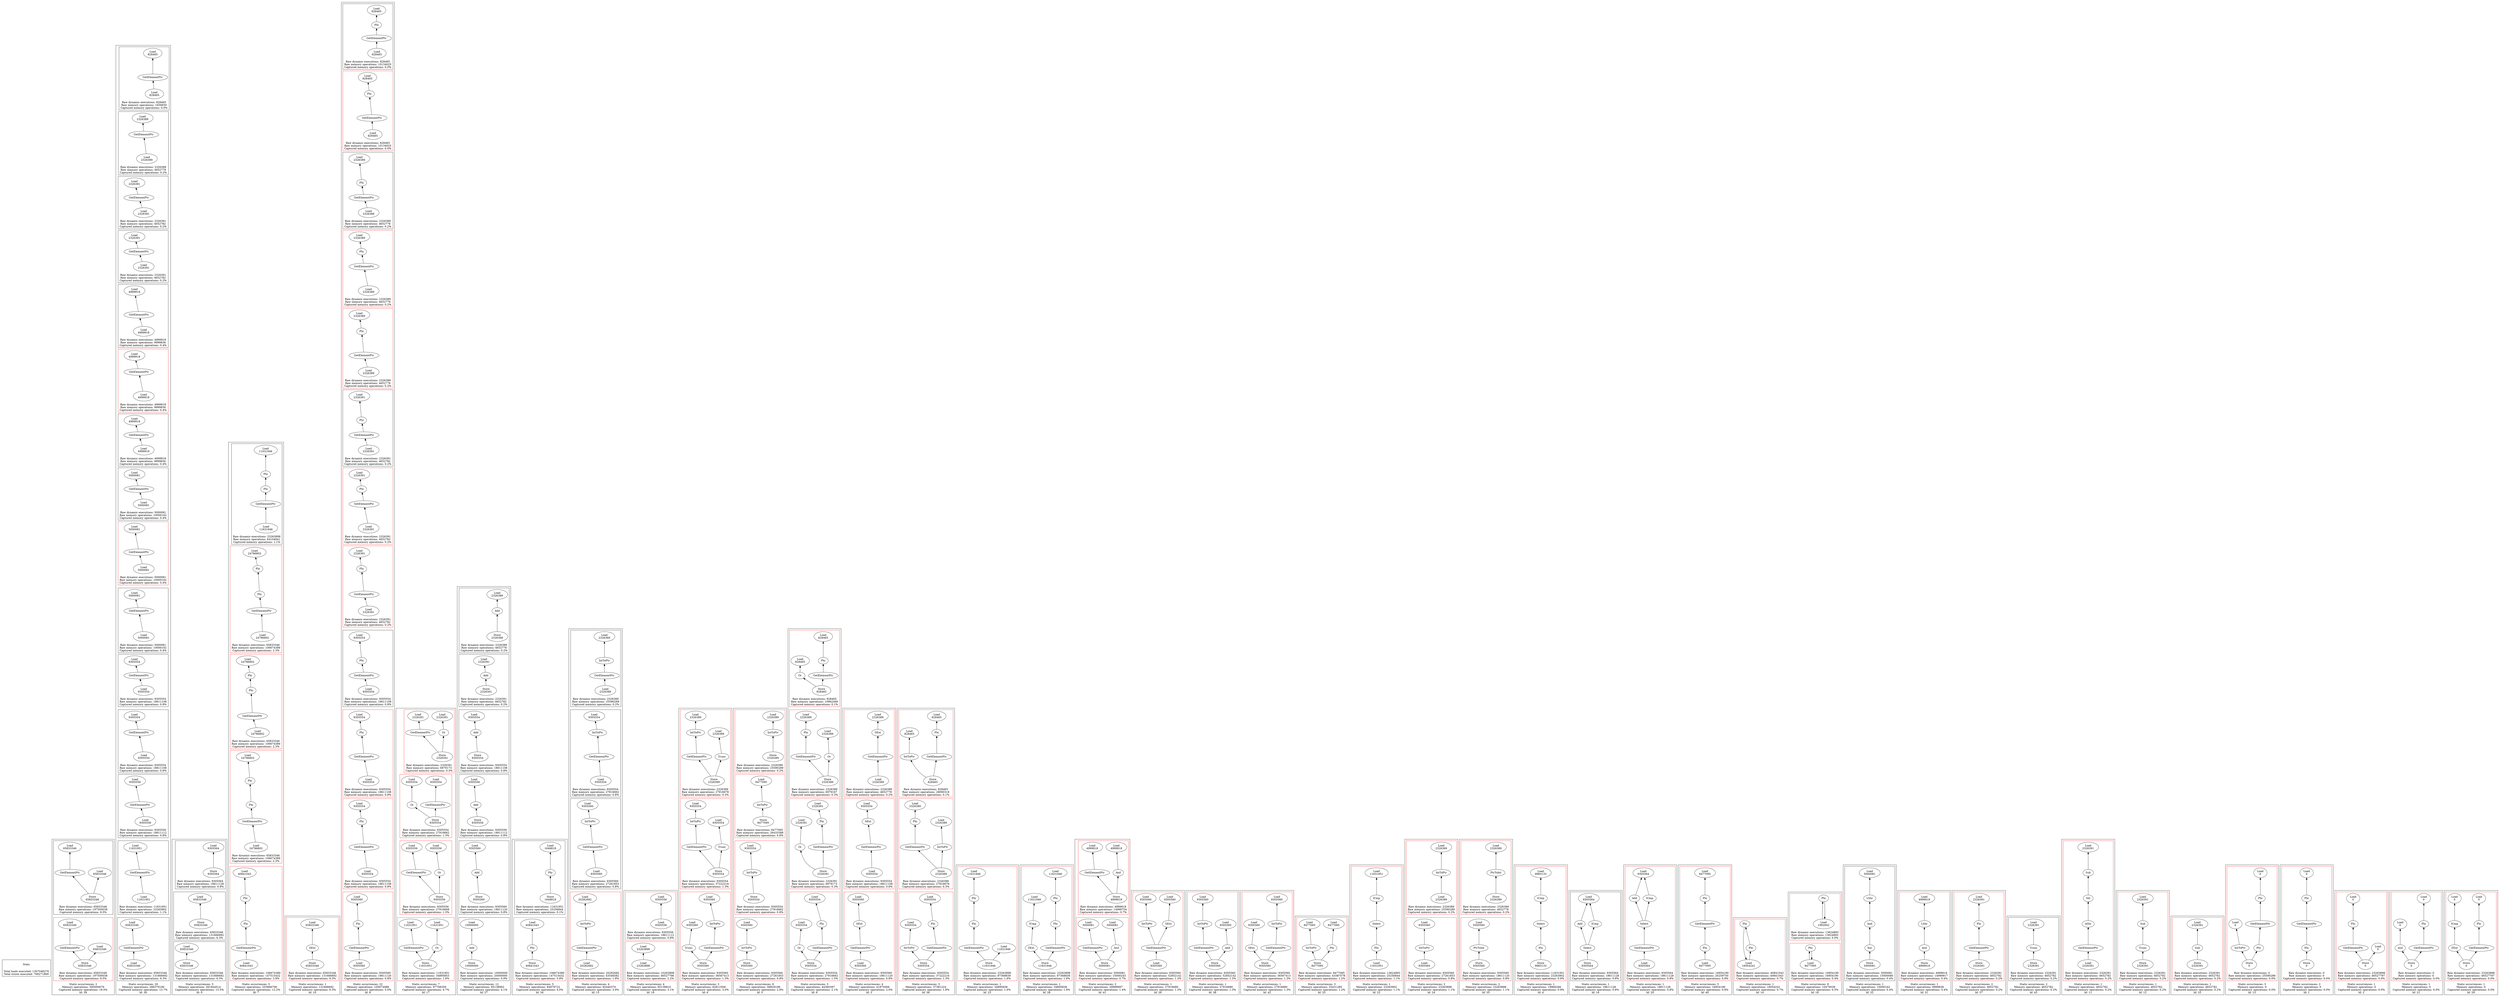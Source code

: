 strict digraph {
rankdir=BT
subgraph {
Stats [shape=plaintext]
cluster=true
label="Total loads executed: 1307048276\nTotal stores executed: 768271869"
}
subgraph {
subgraph {
"39_0_92" [label="GetElementPtr"]
"39_0_91" [label="Load\n65833346"]
"39_0_92" -> "39_0_91"
{
rank=min
"39_0_93" [label="Store\n65833346"]
}
"39_0_93" -> "39_0_92"
"39_0_90" [label="Load\n65833346"]
"39_0_93" -> "39_0_90"
cluster=true
label="Raw dynamic executions: 65833346\nRaw memory operations: 197500038\nCaptured memory operations: 9.5%"
}
subgraph {
{
rank=max
"39_1" [shape=point style=invis]
"39_1" -> "39_0_93" [style=invis]
}
{
rank=min
"39_1_96" [label="Store\n65833346"]
}
"39_1_95" [label="GetElementPtr"]
"39_1_96" -> "39_1_95"
"39_1_94" [label="Load\n65833346"]
"39_1_96" -> "39_1_94"
"39_1_91" [label="Load\n65833346"]
"39_1_95" -> "39_1_91"
cluster=true
label="Raw dynamic executions: 65833346\nRaw memory operations: 197500038\nCaptured memory operations: 9.5%"
color=red
}
cluster=true
label="Static occurrences: 2\nMemory operations: 395000076\nCaptured memory operations: 19.0%\nId: 39"
}
subgraph {
subgraph {
{
rank=min
"30_15_476" [label="Load\n828465"]
}
"30_15_475" [label="GetElementPtr"]
"30_15_476" -> "30_15_475"
"30_15_474" [label="Load\n828465"]
"30_15_475" -> "30_15_474"
cluster=true
label="Raw dynamic executions: 828465\nRaw memory operations: 1656930\nCaptured memory operations: 0.0%"
}
subgraph {
{
rank=max
"30_14" [shape=point style=invis]
"30_14" -> "30_15_476" [style=invis]
}
{
rank=min
"30_14_414" [label="Load\n2326389"]
}
"30_14_413" [label="GetElementPtr"]
"30_14_414" -> "30_14_413"
"30_14_412" [label="Load\n2326389"]
"30_14_413" -> "30_14_412"
cluster=true
label="Raw dynamic executions: 2326389\nRaw memory operations: 4652778\nCaptured memory operations: 0.2%"
}
subgraph {
{
rank=max
"30_12" [shape=point style=invis]
"30_12" -> "30_14_414" [style=invis]
}
{
rank=min
"30_12_281" [label="Load\n2326391"]
}
"30_12_280" [label="GetElementPtr"]
"30_12_281" -> "30_12_280"
"30_12_279" [label="Load\n2326391"]
"30_12_280" -> "30_12_279"
cluster=true
label="Raw dynamic executions: 2326391\nRaw memory operations: 4652782\nCaptured memory operations: 0.2%"
}
subgraph {
{
rank=max
"30_13" [shape=point style=invis]
"30_13" -> "30_12_281" [style=invis]
}
{
rank=min
"30_13_340" [label="Load\n2326391"]
}
"30_13_339" [label="GetElementPtr"]
"30_13_340" -> "30_13_339"
"30_13_338" [label="Load\n2326391"]
"30_13_339" -> "30_13_338"
cluster=true
label="Raw dynamic executions: 2326391\nRaw memory operations: 4652782\nCaptured memory operations: 0.2%"
}
subgraph {
{
rank=max
"30_6" [shape=point style=invis]
"30_6" -> "30_13_340" [style=invis]
}
"30_6_244" [label="GetElementPtr"]
"30_6_239" [label="Load\n4999918"]
"30_6_244" -> "30_6_239"
{
rank=min
"30_6_245" [label="Load\n4999918"]
}
"30_6_245" -> "30_6_244"
cluster=true
label="Raw dynamic executions: 4999918\nRaw memory operations: 9999836\nCaptured memory operations: 0.4%"
}
subgraph {
{
rank=max
"30_7" [shape=point style=invis]
"30_7" -> "30_6_245" [style=invis]
}
{
rank=min
"30_7_249" [label="Load\n4999918"]
}
"30_7_248" [label="GetElementPtr"]
"30_7_249" -> "30_7_248"
"30_7_239" [label="Load\n4999918"]
"30_7_248" -> "30_7_239"
cluster=true
label="Raw dynamic executions: 4999918\nRaw memory operations: 9999836\nCaptured memory operations: 0.4%"
color=red
}
subgraph {
{
rank=max
"30_8" [shape=point style=invis]
"30_8" -> "30_7_249" [style=invis]
}
{
rank=min
"30_8_252" [label="Load\n4999918"]
}
"30_8_251" [label="GetElementPtr"]
"30_8_252" -> "30_8_251"
"30_8_250" [label="Load\n4999918"]
"30_8_251" -> "30_8_250"
cluster=true
label="Raw dynamic executions: 4999918\nRaw memory operations: 9999836\nCaptured memory operations: 0.4%"
}
subgraph {
{
rank=max
"30_9" [shape=point style=invis]
"30_9" -> "30_8_252" [style=invis]
}
"30_9_263" [label="GetElementPtr"]
"30_9_258" [label="Load\n5000081"]
"30_9_263" -> "30_9_258"
{
rank=min
"30_9_264" [label="Load\n5000081"]
}
"30_9_264" -> "30_9_263"
cluster=true
label="Raw dynamic executions: 5000081\nRaw memory operations: 10000162\nCaptured memory operations: 0.4%"
}
subgraph {
{
rank=max
"30_10" [shape=point style=invis]
"30_10" -> "30_9_264" [style=invis]
}
"30_10_267" [label="GetElementPtr"]
"30_10_258" [label="Load\n5000081"]
"30_10_267" -> "30_10_258"
{
rank=min
"30_10_268" [label="Load\n5000081"]
}
"30_10_268" -> "30_10_267"
cluster=true
label="Raw dynamic executions: 5000081\nRaw memory operations: 10000162\nCaptured memory operations: 0.4%"
color=red
}
subgraph {
{
rank=max
"30_11" [shape=point style=invis]
"30_11" -> "30_10_268" [style=invis]
}
{
rank=min
"30_11_271" [label="Load\n5000081"]
}
"30_11_270" [label="GetElementPtr"]
"30_11_271" -> "30_11_270"
"30_11_269" [label="Load\n5000081"]
"30_11_270" -> "30_11_269"
cluster=true
label="Raw dynamic executions: 5000081\nRaw memory operations: 10000162\nCaptured memory operations: 0.4%"
}
subgraph {
{
rank=max
"30_17" [shape=point style=invis]
"30_17" -> "30_11_271" [style=invis]
}
"30_17_506" [label="GetElementPtr"]
"30_17_505" [label="Load\n9305554"]
"30_17_506" -> "30_17_505"
{
rank=min
"30_17_507" [label="Load\n9305554"]
}
"30_17_507" -> "30_17_506"
cluster=true
label="Raw dynamic executions: 9305554\nRaw memory operations: 18611108\nCaptured memory operations: 0.8%"
}
subgraph {
{
rank=max
"30_18" [shape=point style=invis]
"30_18" -> "30_17_507" [style=invis]
}
{
rank=min
"30_18_547" [label="Load\n9305554"]
}
"30_18_546" [label="GetElementPtr"]
"30_18_547" -> "30_18_546"
"30_18_545" [label="Load\n9305554"]
"30_18_546" -> "30_18_545"
cluster=true
label="Raw dynamic executions: 9305554\nRaw memory operations: 18611108\nCaptured memory operations: 0.8%"
}
subgraph {
{
rank=max
"30_19" [shape=point style=invis]
"30_19" -> "30_18_547" [style=invis]
}
"30_19_583" [label="GetElementPtr"]
"30_19_582" [label="Load\n9305556"]
"30_19_583" -> "30_19_582"
{
rank=min
"30_19_584" [label="Load\n9305556"]
}
"30_19_584" -> "30_19_583"
cluster=true
label="Raw dynamic executions: 9305556\nRaw memory operations: 18611112\nCaptured memory operations: 0.8%"
}
subgraph {
{
rank=max
"30_16" [shape=point style=invis]
"30_16" -> "30_19_584" [style=invis]
}
{
rank=min
"30_16_494" [label="Load\n11631951"]
}
"30_16_493" [label="GetElementPtr"]
"30_16_494" -> "30_16_493"
"30_16_492" [label="Load\n11631951"]
"30_16_493" -> "30_16_492"
cluster=true
label="Raw dynamic executions: 11631951\nRaw memory operations: 23263902\nCaptured memory operations: 1.1%"
}
subgraph {
{
rank=max
"30_0" [shape=point style=invis]
"30_0" -> "30_16_494" [style=invis]
}
"30_0_87" [label="GetElementPtr"]
"30_0_86" [label="Load\n65833346"]
"30_0_87" -> "30_0_86"
{
rank=min
"30_0_88" [label="Load\n65833346"]
}
"30_0_88" -> "30_0_87"
cluster=true
label="Raw dynamic executions: 65833346\nRaw memory operations: 131666692\nCaptured memory operations: 6.3%"
}
cluster=true
label="Static occurrences: 20\nMemory operations: 286379190\nCaptured memory operations: 13.7%\nId: 30"
}
subgraph {
subgraph {
{
rank=min
"0_3_303" [label="Store\n9305564"]
}
"0_3_301" [label="Load\n9305564"]
"0_3_303" -> "0_3_301"
cluster=true
label="Raw dynamic executions: 9305564\nRaw memory operations: 18611128\nCaptured memory operations: 0.8%"
}
subgraph {
{
rank=max
"0_1" [shape=point style=invis]
"0_1" -> "0_3_303" [style=invis]
}
{
rank=min
"0_1_66" [label="Store\n65833346"]
}
"0_1_65" [label="Load\n65833346"]
"0_1_66" -> "0_1_65"
cluster=true
label="Raw dynamic executions: 65833346\nRaw memory operations: 131666692\nCaptured memory operations: 6.3%"
}
subgraph {
{
rank=max
"0_2" [shape=point style=invis]
"0_2" -> "0_1_66" [style=invis]
}
{
rank=min
"0_2_69" [label="Store\n65833346"]
}
"0_2_68" [label="Load\n65833346"]
"0_2_69" -> "0_2_68"
cluster=true
label="Raw dynamic executions: 65833346\nRaw memory operations: 131666692\nCaptured memory operations: 6.3%"
}
cluster=true
label="Static occurrences: 5\nMemory operations: 281944514\nCaptured memory operations: 13.5%\nId: 0"
}
subgraph {
subgraph {
"7_1_51" [label="GetElementPtr"]
"7_1_47" [label="Phi"]
"7_1_51" -> "7_1_47"
"7_1_100" [label="Phi"]
"7_1_98" [label="Load\n11631946"]
"7_1_100" -> "7_1_98"
{
rank=min
"7_1_52" [label="Load\n11631946"]
}
"7_1_52" -> "7_1_51"
"7_1_47" -> "7_1_100"
cluster=true
label="Raw dynamic executions: 23263898\nRaw memory operations: 64104941\nCaptured memory operations: 1.1%"
}
subgraph {
{
rank=max
"7_2" [shape=point style=invis]
"7_2" -> "7_1_52" [style=invis]
}
"7_2_47" [label="Phi"]
"7_2_100" [label="Phi"]
"7_2_47" -> "7_2_100"
{
rank=min
"7_2_61" [label="Load\n24786802"]
}
"7_2_60" [label="GetElementPtr"]
"7_2_61" -> "7_2_60"
"7_2_98" [label="Load\n24786802"]
"7_2_100" -> "7_2_98"
"7_2_60" -> "7_2_47"
cluster=true
label="Raw dynamic executions: 65833346\nRaw memory operations: 106674389\nCaptured memory operations: 2.3%"
color=red
}
subgraph {
{
rank=max
"7_3" [shape=point style=invis]
"7_3" -> "7_2_61" [style=invis]
}
"7_3_47" [label="Phi"]
"7_3_100" [label="Phi"]
"7_3_47" -> "7_3_100"
"7_3_64" [label="GetElementPtr"]
"7_3_64" -> "7_3_47"
"7_3_98" [label="Load\n24786802"]
"7_3_100" -> "7_3_98"
{
rank=min
"7_3_65" [label="Load\n24786802"]
}
"7_3_65" -> "7_3_64"
cluster=true
label="Raw dynamic executions: 65833346\nRaw memory operations: 106674389\nCaptured memory operations: 2.3%"
color=red
}
subgraph {
{
rank=max
"7_4" [shape=point style=invis]
"7_4" -> "7_3_65" [style=invis]
}
"7_4_47" [label="Phi"]
"7_4_100" [label="Phi"]
"7_4_47" -> "7_4_100"
{
rank=min
"7_4_68" [label="Load\n24786802"]
}
"7_4_67" [label="GetElementPtr"]
"7_4_68" -> "7_4_67"
"7_4_98" [label="Load\n24786802"]
"7_4_100" -> "7_4_98"
"7_4_67" -> "7_4_47"
cluster=true
label="Raw dynamic executions: 65833346\nRaw memory operations: 106674389\nCaptured memory operations: 2.3%"
color=red
}
subgraph {
{
rank=max
"7_0" [shape=point style=invis]
"7_0" -> "7_4_68" [style=invis]
}
"7_0_100" [label="Phi"]
"7_0_98" [label="Load\n40841043"]
"7_0_100" -> "7_0_98"
"7_0_47" [label="Phi"]
"7_0_47" -> "7_0_100"
"7_0_48" [label="GetElementPtr"]
"7_0_48" -> "7_0_47"
{
rank=min
"7_0_49" [label="Load\n40841043"]
}
"7_0_49" -> "7_0_48"
cluster=true
label="Raw dynamic executions: 106674389\nRaw memory operations: 147515432\nCaptured memory operations: 3.9%"
color=red
}
cluster=true
label="Static occurrences: 5\nMemory operations: 253666790\nCaptured memory operations: 12.2%\nId: 7"
}
subgraph {
subgraph {
"10_0_62" [label="SExt"]
"10_0_61" [label="Load\n65833346"]
"10_0_62" -> "10_0_61"
{
rank=min
"10_0_63" [label="Store\n65833346"]
}
"10_0_63" -> "10_0_62"
cluster=true
label="Raw dynamic executions: 65833346\nRaw memory operations: 131666692\nCaptured memory operations: 6.3%"
color=red
}
cluster=true
label="Static occurrences: 1\nMemory operations: 131666692\nCaptured memory operations: 6.3%\nId: 10"
}
subgraph {
subgraph {
"8_17_451" [label="Phi"]
"8_17_449" [label="Load\n828465"]
"8_17_451" -> "8_17_449"
{
rank=min
"8_17_469" [label="Load\n828465"]
}
"8_17_468" [label="GetElementPtr"]
"8_17_469" -> "8_17_468"
"8_17_468" -> "8_17_451"
cluster=true
label="Raw dynamic executions: 828465\nRaw memory operations: 10134025\nCaptured memory operations: 0.0%"
}
subgraph {
{
rank=max
"8_18" [shape=point style=invis]
"8_18" -> "8_17_469" [style=invis]
}
"8_18_451" [label="Phi"]
"8_18_449" [label="Load\n828465"]
"8_18_451" -> "8_18_449"
"8_18_472" [label="GetElementPtr"]
"8_18_472" -> "8_18_451"
{
rank=min
"8_18_473" [label="Load\n828465"]
}
"8_18_473" -> "8_18_472"
cluster=true
label="Raw dynamic executions: 828465\nRaw memory operations: 10134025\nCaptured memory operations: 0.0%"
color=red
}
subgraph {
{
rank=max
"8_13" [shape=point style=invis]
"8_13" -> "8_18_473" [style=invis]
}
"8_13_401" [label="GetElementPtr"]
"8_13_389" [label="Phi"]
"8_13_401" -> "8_13_389"
{
rank=min
"8_13_402" [label="Load\n2326389"]
}
"8_13_402" -> "8_13_401"
"8_13_387" [label="Load\n2326389"]
"8_13_389" -> "8_13_387"
cluster=true
label="Raw dynamic executions: 2326389\nRaw memory operations: 4652778\nCaptured memory operations: 0.2%"
}
subgraph {
{
rank=max
"8_14" [shape=point style=invis]
"8_14" -> "8_13_402" [style=invis]
}
{
rank=min
"8_14_407" [label="Load\n2326389"]
}
"8_14_406" [label="GetElementPtr"]
"8_14_407" -> "8_14_406"
"8_14_389" [label="Phi"]
"8_14_406" -> "8_14_389"
"8_14_387" [label="Load\n2326389"]
"8_14_389" -> "8_14_387"
cluster=true
label="Raw dynamic executions: 2326389\nRaw memory operations: 4652778\nCaptured memory operations: 0.2%"
color=red
}
subgraph {
{
rank=max
"8_15" [shape=point style=invis]
"8_15" -> "8_14_407" [style=invis]
}
{
rank=min
"8_15_411" [label="Load\n2326389"]
}
"8_15_410" [label="GetElementPtr"]
"8_15_411" -> "8_15_410"
"8_15_389" [label="Phi"]
"8_15_410" -> "8_15_389"
"8_15_387" [label="Load\n2326389"]
"8_15_389" -> "8_15_387"
cluster=true
label="Raw dynamic executions: 2326389\nRaw memory operations: 4652778\nCaptured memory operations: 0.2%"
color=red
}
subgraph {
{
rank=max
"8_10" [shape=point style=invis]
"8_10" -> "8_15_411" [style=invis]
}
"8_10_315" [label="Phi"]
"8_10_313" [label="Load\n2326391"]
"8_10_315" -> "8_10_313"
{
rank=min
"8_10_328" [label="Load\n2326391"]
}
"8_10_327" [label="GetElementPtr"]
"8_10_328" -> "8_10_327"
"8_10_327" -> "8_10_315"
cluster=true
label="Raw dynamic executions: 2326391\nRaw memory operations: 4652782\nCaptured memory operations: 0.2%"
}
subgraph {
{
rank=max
"8_11" [shape=point style=invis]
"8_11" -> "8_10_328" [style=invis]
}
"8_11_315" [label="Phi"]
"8_11_313" [label="Load\n2326391"]
"8_11_315" -> "8_11_313"
"8_11_332" [label="GetElementPtr"]
"8_11_332" -> "8_11_315"
{
rank=min
"8_11_333" [label="Load\n2326391"]
}
"8_11_333" -> "8_11_332"
cluster=true
label="Raw dynamic executions: 2326391\nRaw memory operations: 4652782\nCaptured memory operations: 0.2%"
color=red
}
subgraph {
{
rank=max
"8_12" [shape=point style=invis]
"8_12" -> "8_11_333" [style=invis]
}
"8_12_315" [label="Phi"]
"8_12_313" [label="Load\n2326391"]
"8_12_315" -> "8_12_313"
{
rank=min
"8_12_337" [label="Load\n2326391"]
}
"8_12_336" [label="GetElementPtr"]
"8_12_337" -> "8_12_336"
"8_12_336" -> "8_12_315"
cluster=true
label="Raw dynamic executions: 2326391\nRaw memory operations: 4652782\nCaptured memory operations: 0.2%"
color=red
}
subgraph {
{
rank=max
"8_19" [shape=point style=invis]
"8_19" -> "8_12_337" [style=invis]
}
"8_19_522" [label="Phi"]
"8_19_520" [label="Load\n9305554"]
"8_19_522" -> "8_19_520"
"8_19_534" [label="GetElementPtr"]
"8_19_534" -> "8_19_522"
{
rank=min
"8_19_535" [label="Load\n9305554"]
}
"8_19_535" -> "8_19_534"
cluster=true
label="Raw dynamic executions: 9305554\nRaw memory operations: 18611108\nCaptured memory operations: 0.8%"
}
subgraph {
{
rank=max
"8_20" [shape=point style=invis]
"8_20" -> "8_19_535" [style=invis]
}
"8_20_522" [label="Phi"]
"8_20_520" [label="Load\n9305554"]
"8_20_522" -> "8_20_520"
{
rank=min
"8_20_540" [label="Load\n9305554"]
}
"8_20_539" [label="GetElementPtr"]
"8_20_540" -> "8_20_539"
"8_20_539" -> "8_20_522"
cluster=true
label="Raw dynamic executions: 9305554\nRaw memory operations: 18611108\nCaptured memory operations: 0.8%"
color=red
}
subgraph {
{
rank=max
"8_21" [shape=point style=invis]
"8_21" -> "8_20_540" [style=invis]
}
"8_21_543" [label="GetElementPtr"]
"8_21_522" [label="Phi"]
"8_21_543" -> "8_21_522"
"8_21_520" [label="Load\n9305554"]
"8_21_522" -> "8_21_520"
{
rank=min
"8_21_544" [label="Load\n9305554"]
}
"8_21_544" -> "8_21_543"
cluster=true
label="Raw dynamic executions: 9305554\nRaw memory operations: 18611108\nCaptured memory operations: 0.8%"
color=red
}
subgraph {
{
rank=max
"8_16" [shape=point style=invis]
"8_16" -> "8_21_544" [style=invis]
}
"8_16_451" [label="Phi"]
"8_16_449" [label="Load\n9305560"]
"8_16_451" -> "8_16_449"
"8_16_463" [label="GetElementPtr"]
"8_16_463" -> "8_16_451"
{
rank=min
"8_16_464" [label="Load\n9305560"]
}
"8_16_464" -> "8_16_463"
cluster=true
label="Raw dynamic executions: 9305560\nRaw memory operations: 18611120\nCaptured memory operations: 0.8%"
color=red
}
cluster=true
label="Static occurrences: 22\nMemory operations: 105674986\nCaptured memory operations: 5.0%\nId: 8"
}
subgraph {
subgraph {
{
rank=min
"17_3_283" [label="Store\n2326391"]
}
"17_3_280" [label="GetElementPtr"]
"17_3_283" -> "17_3_280"
"17_3_282" [label="Or"]
"17_3_281" [label="Load\n2326391"]
"17_3_282" -> "17_3_281"
"17_3_283" -> "17_3_282"
"17_3_279" [label="Load\n2326391"]
"17_3_280" -> "17_3_279"
cluster=true
label="Raw dynamic executions: 2326391\nRaw memory operations: 6979173\nCaptured memory operations: 0.3%"
color=red
}
subgraph {
{
rank=max
"17_5" [shape=point style=invis]
"17_5" -> "17_3_283" [style=invis]
}
"17_5_508" [label="Or"]
"17_5_507" [label="Load\n9305554"]
"17_5_508" -> "17_5_507"
{
rank=min
"17_5_509" [label="Store\n9305554"]
}
"17_5_506" [label="GetElementPtr"]
"17_5_509" -> "17_5_506"
"17_5_505" [label="Load\n9305554"]
"17_5_506" -> "17_5_505"
"17_5_509" -> "17_5_508"
cluster=true
label="Raw dynamic executions: 9305554\nRaw memory operations: 27916662\nCaptured memory operations: 1.3%"
color=red
}
subgraph {
{
rank=max
"17_6" [shape=point style=invis]
"17_6" -> "17_5_509" [style=invis]
}
{
rank=min
"17_6_586" [label="Store\n9305556"]
}
"17_6_583" [label="GetElementPtr"]
"17_6_586" -> "17_6_583"
"17_6_582" [label="Load\n9305556"]
"17_6_583" -> "17_6_582"
"17_6_585" [label="Or"]
"17_6_584" [label="Load\n9305556"]
"17_6_585" -> "17_6_584"
"17_6_586" -> "17_6_585"
cluster=true
label="Raw dynamic executions: 9305556\nRaw memory operations: 27916668\nCaptured memory operations: 1.3%"
color=red
}
subgraph {
{
rank=max
"17_4" [shape=point style=invis]
"17_4" -> "17_6_586" [style=invis]
}
"17_4_493" [label="GetElementPtr"]
"17_4_492" [label="Load\n11631951"]
"17_4_493" -> "17_4_492"
{
rank=min
"17_4_496" [label="Store\n11631951"]
}
"17_4_496" -> "17_4_493"
"17_4_495" [label="Or"]
"17_4_494" [label="Load\n11631951"]
"17_4_495" -> "17_4_494"
"17_4_496" -> "17_4_495"
cluster=true
label="Raw dynamic executions: 11631951\nRaw memory operations: 34895853\nCaptured memory operations: 1.6%"
color=red
}
cluster=true
label="Static occurrences: 7\nMemory operations: 97708359\nCaptured memory operations: 4.7%\nId: 17"
}
subgraph {
subgraph {
"27_7_395" [label="Add"]
"27_7_394" [label="Load\n2326389"]
"27_7_395" -> "27_7_394"
{
rank=min
"27_7_396" [label="Store\n2326389"]
}
"27_7_396" -> "27_7_395"
cluster=true
label="Raw dynamic executions: 2326389\nRaw memory operations: 4652778\nCaptured memory operations: 0.2%"
}
subgraph {
{
rank=max
"27_6" [shape=point style=invis]
"27_6" -> "27_7_396" [style=invis]
}
{
rank=min
"27_6_322" [label="Store\n2326391"]
}
"27_6_321" [label="Add"]
"27_6_322" -> "27_6_321"
"27_6_320" [label="Load\n2326391"]
"27_6_321" -> "27_6_320"
cluster=true
label="Raw dynamic executions: 2326391\nRaw memory operations: 4652782\nCaptured memory operations: 0.2%"
}
subgraph {
{
rank=max
"27_9" [shape=point style=invis]
"27_9" -> "27_6_322" [style=invis]
}
"27_9_528" [label="Add"]
"27_9_527" [label="Load\n9305554"]
"27_9_528" -> "27_9_527"
{
rank=min
"27_9_529" [label="Store\n9305554"]
}
"27_9_529" -> "27_9_528"
cluster=true
label="Raw dynamic executions: 9305554\nRaw memory operations: 18611108\nCaptured memory operations: 0.8%"
}
subgraph {
{
rank=max
"27_11" [shape=point style=invis]
"27_11" -> "27_9_529" [style=invis]
}
"27_11_580" [label="Add"]
"27_11_579" [label="Load\n9305556"]
"27_11_580" -> "27_11_579"
{
rank=min
"27_11_581" [label="Store\n9305556"]
}
"27_11_581" -> "27_11_580"
cluster=true
label="Raw dynamic executions: 9305556\nRaw memory operations: 18611112\nCaptured memory operations: 0.8%"
}
subgraph {
{
rank=max
"27_8" [shape=point style=invis]
"27_8" -> "27_11_581" [style=invis]
}
{
rank=min
"27_8_458" [label="Store\n9305560"]
}
"27_8_457" [label="Add"]
"27_8_458" -> "27_8_457"
"27_8_456" [label="Load\n9305560"]
"27_8_457" -> "27_8_456"
cluster=true
label="Raw dynamic executions: 9305560\nRaw memory operations: 18611120\nCaptured memory operations: 0.8%"
}
subgraph {
{
rank=max
"27_4" [shape=point style=invis]
"27_4" -> "27_8_458" [style=invis]
}
"27_4_218" [label="Add"]
"27_4_217" [label="Load\n10000000"]
"27_4_218" -> "27_4_217"
{
rank=min
"27_4_219" [label="Store\n10000000"]
}
"27_4_219" -> "27_4_218"
cluster=true
label="Raw dynamic executions: 10000000\nRaw memory operations: 20000000\nCaptured memory operations: 0.9%"
}
cluster=true
label="Static occurrences: 12\nMemory operations: 85138902\nCaptured memory operations: 4.1%\nId: 27"
}
subgraph {
subgraph {
"34_4_363" [label="Phi"]
"34_4_364" [label="Load\n1648818"]
"34_4_363" -> "34_4_364"
{
rank=min
"34_4_367" [label="Store\n1648818"]
}
"34_4_367" -> "34_4_363"
cluster=true
label="Raw dynamic executions: 11631951\nRaw memory operations: 25256844\nCaptured memory operations: 0.1%"
}
subgraph {
{
rank=max
"34_0" [shape=point style=invis]
"34_0" -> "34_4_367" [style=invis]
}
{
rank=min
"34_0_101" [label="Store\n40841043"]
}
"34_0_100" [label="Phi"]
"34_0_101" -> "34_0_100"
"34_0_98" [label="Load\n40841043"]
"34_0_100" -> "34_0_98"
cluster=true
label="Raw dynamic executions: 106674389\nRaw memory operations: 147515432\nCaptured memory operations: 3.9%"
color=red
}
cluster=true
label="Static occurrences: 5\nMemory operations: 84979722\nCaptured memory operations: 4.0%\nId: 34"
}
subgraph {
subgraph {
"15_1_380" [label="GetElementPtr"]
"15_1_372" [label="IntToPtr"]
"15_1_380" -> "15_1_372"
{
rank=min
"15_1_381" [label="Load\n2326389"]
}
"15_1_381" -> "15_1_380"
"15_1_369" [label="Load\n2326389"]
"15_1_372" -> "15_1_369"
cluster=true
label="Raw dynamic executions: 2326389\nRaw memory operations: 25590289\nCaptured memory operations: 0.2%"
}
subgraph {
{
rank=max
"15_3" [shape=point style=invis]
"15_3" -> "15_1_381" [style=invis]
}
{
rank=min
"15_3_514" [label="Load\n9305554"]
}
"15_3_513" [label="GetElementPtr"]
"15_3_514" -> "15_3_513"
"15_3_511" [label="IntToPtr"]
"15_3_513" -> "15_3_511"
"15_3_502" [label="Load\n9305554"]
"15_3_511" -> "15_3_502"
cluster=true
label="Raw dynamic executions: 9305554\nRaw memory operations: 27916662\nCaptured memory operations: 0.8%"
}
subgraph {
{
rank=max
"15_2" [shape=point style=invis]
"15_2" -> "15_3_514" [style=invis]
}
"15_2_430" [label="IntToPtr"]
"15_2_427" [label="Load\n9305560"]
"15_2_430" -> "15_2_427"
{
rank=min
"15_2_443" [label="Load\n9305560"]
}
"15_2_442" [label="GetElementPtr"]
"15_2_443" -> "15_2_442"
"15_2_442" -> "15_2_430"
cluster=true
label="Raw dynamic executions: 9305560\nRaw memory operations: 27261853\nCaptured memory operations: 0.8%"
}
subgraph {
{
rank=max
"15_0" [shape=point style=invis]
"15_0" -> "15_2_443" [style=invis]
}
{
rank=min
"15_0_374" [label="Load\n20282682"]
}
"15_0_373" [label="GetElementPtr"]
"15_0_374" -> "15_0_373"
"15_0_372" [label="IntToPtr"]
"15_0_369" [label="Load\n20282682"]
"15_0_372" -> "15_0_369"
"15_0_373" -> "15_0_372"
cluster=true
label="Raw dynamic executions: 20282682\nRaw memory operations: 43546582\nCaptured memory operations: 1.9%"
color=red
}
cluster=true
label="Static occurrences: 4\nMemory operations: 82440370\nCaptured memory operations: 3.9%\nId: 15"
}
subgraph {
subgraph {
{
rank=min
"19_3_587" [label="Load\n9305556"]
}
"19_3_582" [label="Load\n9305556"]
"19_3_587" -> "19_3_582"
cluster=true
label="Raw dynamic executions: 9305556\nRaw memory operations: 18611112\nCaptured memory operations: 0.8%"
color=red
}
subgraph {
{
rank=max
"19_0" [shape=point style=invis]
"19_0" -> "19_3_587" [style=invis]
}
{
rank=min
"19_0_53" [label="Load\n23263898"]
}
"19_0_52" [label="Load\n23263898"]
"19_0_53" -> "19_0_52"
cluster=true
label="Raw dynamic executions: 23263898\nRaw memory operations: 46527796\nCaptured memory operations: 2.2%"
color=red
}
cluster=true
label="Static occurrences: 4\nMemory operations: 65138910\nCaptured memory operations: 3.1%\nId: 19"
}
subgraph {
subgraph {
"6_0_380" [label="GetElementPtr"]
"6_0_372" [label="IntToPtr"]
"6_0_380" -> "6_0_372"
"6_0_399" [label="Trunc"]
"6_0_398" [label="Load\n2326389"]
"6_0_399" -> "6_0_398"
{
rank=min
"6_0_400" [label="Store\n2326389"]
}
"6_0_400" -> "6_0_399"
"6_0_369" [label="Load\n2326389"]
"6_0_372" -> "6_0_369"
"6_0_400" -> "6_0_380"
cluster=true
label="Raw dynamic executions: 2326389\nRaw memory operations: 27916678\nCaptured memory operations: 0.3%"
color=red
}
subgraph {
{
rank=max
"6_2" [shape=point style=invis]
"6_2" -> "6_0_400" [style=invis]
}
{
rank=min
"6_2_533" [label="Store\n9305554"]
}
"6_2_513" [label="GetElementPtr"]
"6_2_533" -> "6_2_513"
"6_2_532" [label="Trunc"]
"6_2_533" -> "6_2_532"
"6_2_531" [label="Load\n9305554"]
"6_2_532" -> "6_2_531"
"6_2_511" [label="IntToPtr"]
"6_2_513" -> "6_2_511"
"6_2_502" [label="Load\n9305554"]
"6_2_511" -> "6_2_502"
cluster=true
label="Raw dynamic executions: 9305554\nRaw memory operations: 37222216\nCaptured memory operations: 1.3%"
color=red
}
subgraph {
{
rank=max
"6_1" [shape=point style=invis]
"6_1" -> "6_2_533" [style=invis]
}
"6_1_430" [label="IntToPtr"]
"6_1_427" [label="Load\n9305560"]
"6_1_430" -> "6_1_427"
"6_1_461" [label="Trunc"]
"6_1_460" [label="Load\n9305560"]
"6_1_461" -> "6_1_460"
"6_1_442" [label="GetElementPtr"]
"6_1_442" -> "6_1_430"
{
rank=min
"6_1_462" [label="Store\n9305560"]
}
"6_1_462" -> "6_1_442"
"6_1_462" -> "6_1_461"
cluster=true
label="Raw dynamic executions: 9305560\nRaw memory operations: 36567413\nCaptured memory operations: 1.3%"
color=red
}
cluster=true
label="Static occurrences: 3\nMemory operations: 62812509\nCaptured memory operations: 3.0%\nId: 6"
}
subgraph {
subgraph {
{
rank=min
"5_0_397" [label="Store\n2326389"]
}
"5_0_372" [label="IntToPtr"]
"5_0_397" -> "5_0_372"
"5_0_369" [label="Load\n2326389"]
"5_0_372" -> "5_0_369"
cluster=true
label="Raw dynamic executions: 2326389\nRaw memory operations: 25590289\nCaptured memory operations: 0.2%"
color=red
}
subgraph {
{
rank=max
"5_3" [shape=point style=invis]
"5_3" -> "5_0_397" [style=invis]
}
"5_3_430" [label="IntToPtr"]
"5_3_427" [label="Load\n8477095"]
"5_3_430" -> "5_3_427"
{
rank=min
"5_3_479" [label="Store\n8477095"]
}
"5_3_479" -> "5_3_430"
cluster=true
label="Raw dynamic executions: 8477095\nRaw memory operations: 26433388\nCaptured memory operations: 0.8%"
color=red
}
subgraph {
{
rank=max
"5_4" [shape=point style=invis]
"5_4" -> "5_3_479" [style=invis]
}
{
rank=min
"5_4_530" [label="Store\n9305554"]
}
"5_4_511" [label="IntToPtr"]
"5_4_530" -> "5_4_511"
"5_4_502" [label="Load\n9305554"]
"5_4_511" -> "5_4_502"
cluster=true
label="Raw dynamic executions: 9305554\nRaw memory operations: 27916662\nCaptured memory operations: 0.8%"
color=red
}
subgraph {
{
rank=max
"5_2" [shape=point style=invis]
"5_2" -> "5_4_530" [style=invis]
}
"5_2_430" [label="IntToPtr"]
"5_2_427" [label="Load\n9305560"]
"5_2_430" -> "5_2_427"
{
rank=min
"5_2_459" [label="Store\n9305560"]
}
"5_2_459" -> "5_2_430"
cluster=true
label="Raw dynamic executions: 9305560\nRaw memory operations: 27261853\nCaptured memory operations: 0.8%"
color=red
}
cluster=true
label="Static occurrences: 6\nMemory operations: 58829196\nCaptured memory operations: 2.8%\nId: 5"
}
subgraph {
subgraph {
"9_3_451" [label="Phi"]
"9_3_449" [label="Load\n828465"]
"9_3_451" -> "9_3_449"
{
rank=min
"9_3_471" [label="Store\n828465"]
}
"9_3_470" [label="Or"]
"9_3_471" -> "9_3_470"
"9_3_468" [label="GetElementPtr"]
"9_3_468" -> "9_3_451"
"9_3_471" -> "9_3_468"
"9_3_469" [label="Load\n828465"]
"9_3_470" -> "9_3_469"
cluster=true
label="Raw dynamic executions: 828465\nRaw memory operations: 10962490\nCaptured memory operations: 0.1%"
color=red
}
subgraph {
{
rank=max
"9_2" [shape=point style=invis]
"9_2" -> "9_3_471" [style=invis]
}
{
rank=min
"9_2_409" [label="Store\n2326389"]
}
"9_2_406" [label="GetElementPtr"]
"9_2_409" -> "9_2_406"
"9_2_408" [label="Or"]
"9_2_409" -> "9_2_408"
"9_2_389" [label="Phi"]
"9_2_406" -> "9_2_389"
"9_2_407" [label="Load\n2326389"]
"9_2_408" -> "9_2_407"
"9_2_387" [label="Load\n2326389"]
"9_2_389" -> "9_2_387"
cluster=true
label="Raw dynamic executions: 2326389\nRaw memory operations: 6979167\nCaptured memory operations: 0.3%"
color=red
}
subgraph {
{
rank=max
"9_1" [shape=point style=invis]
"9_1" -> "9_2_409" [style=invis]
}
{
rank=min
"9_1_335" [label="Store\n2326391"]
}
"9_1_334" [label="Or"]
"9_1_335" -> "9_1_334"
"9_1_333" [label="Load\n2326391"]
"9_1_334" -> "9_1_333"
"9_1_315" [label="Phi"]
"9_1_313" [label="Load\n2326391"]
"9_1_315" -> "9_1_313"
"9_1_332" [label="GetElementPtr"]
"9_1_332" -> "9_1_315"
"9_1_335" -> "9_1_332"
cluster=true
label="Raw dynamic executions: 2326391\nRaw memory operations: 6979173\nCaptured memory operations: 0.3%"
color=red
}
subgraph {
{
rank=max
"9_4" [shape=point style=invis]
"9_4" -> "9_1_335" [style=invis]
}
{
rank=min
"9_4_542" [label="Store\n9305554"]
}
"9_4_541" [label="Or"]
"9_4_542" -> "9_4_541"
"9_4_540" [label="Load\n9305554"]
"9_4_541" -> "9_4_540"
"9_4_522" [label="Phi"]
"9_4_520" [label="Load\n9305554"]
"9_4_522" -> "9_4_520"
"9_4_539" [label="GetElementPtr"]
"9_4_542" -> "9_4_539"
"9_4_539" -> "9_4_522"
cluster=true
label="Raw dynamic executions: 9305554\nRaw memory operations: 27916662\nCaptured memory operations: 1.3%"
color=red
}
cluster=true
label="Static occurrences: 5\nMemory operations: 44360397\nCaptured memory operations: 2.1%\nId: 9"
}
subgraph {
subgraph {
"3_1_386" [label="GetElementPtr"]
"3_1_385" [label="SExt"]
"3_1_386" -> "3_1_385"
{
rank=min
"3_1_387" [label="Load\n2326389"]
}
"3_1_387" -> "3_1_386"
"3_1_381" [label="Load\n2326389"]
"3_1_385" -> "3_1_381"
cluster=true
label="Raw dynamic executions: 2326389\nRaw memory operations: 4652778\nCaptured memory operations: 0.2%"
color=red
}
subgraph {
{
rank=max
"3_3" [shape=point style=invis]
"3_3" -> "3_1_387" [style=invis]
}
"3_3_519" [label="GetElementPtr"]
"3_3_518" [label="SExt"]
"3_3_519" -> "3_3_518"
{
rank=min
"3_3_520" [label="Load\n9305554"]
}
"3_3_520" -> "3_3_519"
"3_3_514" [label="Load\n9305554"]
"3_3_518" -> "3_3_514"
cluster=true
label="Raw dynamic executions: 9305554\nRaw memory operations: 18611108\nCaptured memory operations: 0.8%"
color=red
}
subgraph {
{
rank=max
"3_2" [shape=point style=invis]
"3_2" -> "3_3_520" [style=invis]
}
{
rank=min
"3_2_449" [label="Load\n9305560"]
}
"3_2_448" [label="GetElementPtr"]
"3_2_449" -> "3_2_448"
"3_2_447" [label="SExt"]
"3_2_443" [label="Load\n9305560"]
"3_2_447" -> "3_2_443"
"3_2_448" -> "3_2_447"
cluster=true
label="Raw dynamic executions: 9305560\nRaw memory operations: 18611120\nCaptured memory operations: 0.8%"
color=red
}
cluster=true
label="Static occurrences: 4\nMemory operations: 41875006\nCaptured memory operations: 2.0%\nId: 3"
}
subgraph {
subgraph {
"36_1_430" [label="IntToPtr"]
"36_1_427" [label="Load\n828465"]
"36_1_430" -> "36_1_427"
"36_1_451" [label="Phi"]
"36_1_449" [label="Load\n828465"]
"36_1_451" -> "36_1_449"
{
rank=min
"36_1_467" [label="Store\n828465"]
}
"36_1_467" -> "36_1_430"
"36_1_463" [label="GetElementPtr"]
"36_1_467" -> "36_1_463"
"36_1_463" -> "36_1_451"
cluster=true
label="Raw dynamic executions: 828465\nRaw memory operations: 28090318\nCaptured memory operations: 0.1%"
color=red
}
subgraph {
{
rank=max
"36_0" [shape=point style=invis]
"36_0" -> "36_1_467" [style=invis]
}
"36_0_401" [label="GetElementPtr"]
"36_0_389" [label="Phi"]
"36_0_401" -> "36_0_389"
"36_0_372" [label="IntToPtr"]
"36_0_369" [label="Load\n2326389"]
"36_0_372" -> "36_0_369"
{
rank=min
"36_0_405" [label="Store\n2326389"]
}
"36_0_405" -> "36_0_372"
"36_0_387" [label="Load\n2326389"]
"36_0_389" -> "36_0_387"
"36_0_405" -> "36_0_401"
cluster=true
label="Raw dynamic executions: 2326389\nRaw memory operations: 27916678\nCaptured memory operations: 0.3%"
color=red
}
subgraph {
{
rank=max
"36_2" [shape=point style=invis]
"36_2" -> "36_0_405" [style=invis]
}
"36_2_522" [label="Phi"]
"36_2_520" [label="Load\n9305554"]
"36_2_522" -> "36_2_520"
{
rank=min
"36_2_538" [label="Store\n9305554"]
}
"36_2_511" [label="IntToPtr"]
"36_2_538" -> "36_2_511"
"36_2_534" [label="GetElementPtr"]
"36_2_538" -> "36_2_534"
"36_2_534" -> "36_2_522"
"36_2_502" [label="Load\n9305554"]
"36_2_511" -> "36_2_502"
cluster=true
label="Raw dynamic executions: 9305554\nRaw memory operations: 37222216\nCaptured memory operations: 1.3%"
color=red
}
cluster=true
label="Static occurrences: 3\nMemory operations: 37381224\nCaptured memory operations: 1.8%\nId: 36"
}
subgraph {
subgraph {
"23_0_51" [label="GetElementPtr"]
"23_0_47" [label="Phi"]
"23_0_51" -> "23_0_47"
{
rank=min
"23_0_54" [label="Store\n11631946"]
}
"23_0_54" -> "23_0_51"
"23_0_100" [label="Phi"]
"23_0_47" -> "23_0_100"
"23_0_98" [label="Load\n11631946"]
"23_0_100" -> "23_0_98"
"23_0_53" [label="Load\n11631946"]
"23_0_54" -> "23_0_53"
cluster=true
label="Raw dynamic executions: 23263898\nRaw memory operations: 87368839\nCaptured memory operations: 1.6%"
color=red
}
cluster=true
label="Static occurrences: 1\nMemory operations: 34895838\nCaptured memory operations: 1.6%\nId: 23"
}
subgraph {
subgraph {
"28_0_56" [label="ZExt"]
"28_0_55" [label="ICmp"]
"28_0_56" -> "28_0_55"
"28_0_47" [label="Phi"]
"28_0_100" [label="Phi"]
"28_0_47" -> "28_0_100"
"28_0_48" [label="GetElementPtr"]
"28_0_48" -> "28_0_47"
{
rank=min
"28_0_57" [label="Store\n11631946"]
}
"28_0_57" -> "28_0_48"
"28_0_98" [label="Load\n11631946"]
"28_0_100" -> "28_0_98"
"28_0_53" [label="Load\n11631946"]
"28_0_55" -> "28_0_53"
"28_0_57" -> "28_0_56"
cluster=true
label="Raw dynamic executions: 23263898\nRaw memory operations: 87368839\nCaptured memory operations: 1.6%"
color=red
}
cluster=true
label="Static occurrences: 1\nMemory operations: 34895838\nCaptured memory operations: 1.6%\nId: 28"
}
subgraph {
subgraph {
"41_0_244" [label="GetElementPtr"]
"41_0_239" [label="Load\n4999918"]
"41_0_244" -> "41_0_239"
{
rank=min
"41_0_247" [label="Store\n4999918"]
}
"41_0_247" -> "41_0_244"
"41_0_246" [label="And"]
"41_0_247" -> "41_0_246"
"41_0_245" [label="Load\n4999918"]
"41_0_246" -> "41_0_245"
cluster=true
label="Raw dynamic executions: 4999918\nRaw memory operations: 14999754\nCaptured memory operations: 0.7%"
color=red
}
subgraph {
{
rank=max
"41_1" [shape=point style=invis]
"41_1" -> "41_0_247" [style=invis]
}
"41_1_263" [label="GetElementPtr"]
"41_1_258" [label="Load\n5000081"]
"41_1_263" -> "41_1_258"
{
rank=min
"41_1_266" [label="Store\n5000081"]
}
"41_1_266" -> "41_1_263"
"41_1_265" [label="And"]
"41_1_266" -> "41_1_265"
"41_1_264" [label="Load\n5000081"]
"41_1_265" -> "41_1_264"
cluster=true
label="Raw dynamic executions: 5000081\nRaw memory operations: 15000243\nCaptured memory operations: 0.7%"
color=red
}
cluster=true
label="Static occurrences: 2\nMemory operations: 29999997\nCaptured memory operations: 1.4%\nId: 41"
}
subgraph {
subgraph {
"26_0_435" [label="GetElementPtr"]
"26_0_372" [label="IntToPtr"]
"26_0_435" -> "26_0_372"
{
rank=min
"26_0_436" [label="Load\n9305560"]
}
"26_0_436" -> "26_0_435"
"26_0_434" [label="SExt"]
"26_0_374" [label="Load\n9305560"]
"26_0_434" -> "26_0_374"
"26_0_369" [label="Load\n9305560"]
"26_0_372" -> "26_0_369"
"26_0_435" -> "26_0_434"
cluster=true
label="Raw dynamic executions: 9305560\nRaw memory operations: 52852142\nCaptured memory operations: 1.3%"
color=red
}
cluster=true
label="Static occurrences: 1\nMemory operations: 27916680\nCaptured memory operations: 1.3%\nId: 26"
}
subgraph {
subgraph {
"38_0_373" [label="GetElementPtr"]
"38_0_372" [label="IntToPtr"]
"38_0_373" -> "38_0_372"
"38_0_440" [label="Add"]
"38_0_374" [label="Load\n9305560"]
"38_0_440" -> "38_0_374"
{
rank=min
"38_0_441" [label="Store\n9305560"]
}
"38_0_441" -> "38_0_373"
"38_0_369" [label="Load\n9305560"]
"38_0_372" -> "38_0_369"
"38_0_441" -> "38_0_440"
cluster=true
label="Raw dynamic executions: 9305560\nRaw memory operations: 52852142\nCaptured memory operations: 1.3%"
color=red
}
cluster=true
label="Static occurrences: 1\nMemory operations: 27916680\nCaptured memory operations: 1.3%\nId: 38"
}
subgraph {
subgraph {
"42_0_430" [label="IntToPtr"]
"42_0_427" [label="Load\n9305560"]
"42_0_430" -> "42_0_427"
"42_0_437" [label="SExt"]
"42_0_436" [label="Load\n9305560"]
"42_0_437" -> "42_0_436"
{
rank=min
"42_0_439" [label="Store\n9305560"]
}
"42_0_438" [label="GetElementPtr"]
"42_0_439" -> "42_0_438"
"42_0_439" -> "42_0_437"
"42_0_438" -> "42_0_430"
cluster=true
label="Raw dynamic executions: 9305560\nRaw memory operations: 36567413\nCaptured memory operations: 1.3%"
color=red
}
cluster=true
label="Static occurrences: 1\nMemory operations: 27916680\nCaptured memory operations: 1.3%\nId: 42"
}
subgraph {
subgraph {
"25_1_430" [label="IntToPtr"]
"25_1_427" [label="Load\n8477095"]
"25_1_430" -> "25_1_427"
{
rank=min
"25_1_485" [label="Store\n8477095"]
}
"25_1_481" [label="Phi"]
"25_1_485" -> "25_1_481"
"25_1_482" [label="Load\n8477095"]
"25_1_481" -> "25_1_482"
"25_1_485" -> "25_1_430"
cluster=true
label="Raw dynamic executions: 8477095\nRaw memory operations: 43387578\nCaptured memory operations: 1.2%"
color=red
}
cluster=true
label="Static occurrences: 3\nMemory operations: 25431285\nCaptured memory operations: 1.2%\nId: 25"
}
subgraph {
subgraph {
{
rank=min
"22_0_364" [label="Load\n11631951"]
}
"22_0_363" [label="Phi"]
"22_0_364" -> "22_0_363"
"22_0_359" [label="ICmp"]
"22_0_358" [label="Load\n11631951"]
"22_0_359" -> "22_0_358"
"22_0_360" [label="Select"]
"22_0_360" -> "22_0_359"
"22_0_363" -> "22_0_360"
cluster=true
label="Raw dynamic executions: 13624893\nRaw memory operations: 25256844\nCaptured memory operations: 1.1%"
color=red
}
cluster=true
label="Static occurrences: 1\nMemory operations: 23263902\nCaptured memory operations: 1.1%\nId: 22"
}
subgraph {
subgraph {
{
rank=min
"24_0_377" [label="Load\n2326389"]
}
"24_0_372" [label="IntToPtr"]
"24_0_377" -> "24_0_372"
"24_0_369" [label="Load\n2326389"]
"24_0_372" -> "24_0_369"
cluster=true
label="Raw dynamic executions: 2326389\nRaw memory operations: 25590289\nCaptured memory operations: 0.2%"
color=red
}
subgraph {
{
rank=max
"24_1" [shape=point style=invis]
"24_1" -> "24_0_377" [style=invis]
}
"24_1_430" [label="IntToPtr"]
"24_1_427" [label="Load\n9305560"]
"24_1_430" -> "24_1_427"
{
rank=min
"24_1_431" [label="Load\n9305560"]
}
"24_1_431" -> "24_1_430"
cluster=true
label="Raw dynamic executions: 9305560\nRaw memory operations: 27261853\nCaptured memory operations: 0.8%"
color=red
}
cluster=true
label="Static occurrences: 2\nMemory operations: 23263898\nCaptured memory operations: 1.1%\nId: 24"
}
subgraph {
subgraph {
{
rank=min
"35_0_379" [label="Store\n2326389"]
}
"35_0_378" [label="PtrToInt"]
"35_0_379" -> "35_0_378"
"35_0_377" [label="Load\n2326389"]
"35_0_378" -> "35_0_377"
cluster=true
label="Raw dynamic executions: 2326389\nRaw memory operations: 4652778\nCaptured memory operations: 0.2%"
color=red
}
subgraph {
{
rank=max
"35_1" [shape=point style=invis]
"35_1" -> "35_0_379" [style=invis]
}
{
rank=min
"35_1_433" [label="Store\n9305560"]
}
"35_1_432" [label="PtrToInt"]
"35_1_433" -> "35_1_432"
"35_1_431" [label="Load\n9305560"]
"35_1_432" -> "35_1_431"
cluster=true
label="Raw dynamic executions: 9305560\nRaw memory operations: 18611120\nCaptured memory operations: 0.8%"
color=red
}
cluster=true
label="Static occurrences: 2\nMemory operations: 23263898\nCaptured memory operations: 1.1%\nId: 35"
}
subgraph {
subgraph {
{
rank=min
"4_0_367" [label="Store\n9983133"]
}
"4_0_363" [label="Phi"]
"4_0_367" -> "4_0_363"
"4_0_359" [label="ICmp"]
"4_0_358" [label="Load\n9983133"]
"4_0_359" -> "4_0_358"
"4_0_360" [label="Select"]
"4_0_360" -> "4_0_359"
"4_0_363" -> "4_0_360"
cluster=true
label="Raw dynamic executions: 11631951\nRaw memory operations: 23263902\nCaptured memory operations: 0.9%"
color=red
}
cluster=true
label="Static occurrences: 1\nMemory operations: 19966266\nCaptured memory operations: 0.9%\nId: 4"
}
subgraph {
subgraph {
"16_0_296" [label="Add"]
"16_0_295" [label="Load\n9305564"]
"16_0_296" -> "16_0_295"
"16_0_298" [label="Select"]
"16_0_297" [label="ICmp"]
"16_0_298" -> "16_0_297"
{
rank=min
"16_0_299" [label="Store\n9305564"]
}
"16_0_299" -> "16_0_298"
"16_0_297" -> "16_0_295"
"16_0_298" -> "16_0_296"
cluster=true
label="Raw dynamic executions: 9305564\nRaw memory operations: 18611128\nCaptured memory operations: 0.8%"
}
cluster=true
label="Static occurrences: 1\nMemory operations: 18611128\nCaptured memory operations: 0.8%\nId: 16"
}
subgraph {
subgraph {
"20_0_296" [label="Add"]
"20_0_295" [label="Load\n9305564"]
"20_0_296" -> "20_0_295"
"20_0_300" [label="GetElementPtr"]
"20_0_298" [label="Select"]
"20_0_300" -> "20_0_298"
"20_0_297" [label="ICmp"]
"20_0_298" -> "20_0_297"
{
rank=min
"20_0_301" [label="Load\n9305564"]
}
"20_0_301" -> "20_0_300"
"20_0_297" -> "20_0_295"
"20_0_298" -> "20_0_296"
cluster=true
label="Raw dynamic executions: 9305564\nRaw memory operations: 18611128\nCaptured memory operations: 0.8%"
color=red
}
cluster=true
label="Static occurrences: 1\nMemory operations: 18611128\nCaptured memory operations: 0.8%\nId: 20"
}
subgraph {
subgraph {
"40_3_451" [label="Phi"]
"40_3_449" [label="Load\n8477095"]
"40_3_451" -> "40_3_449"
"40_3_463" [label="GetElementPtr"]
"40_3_463" -> "40_3_451"
{
rank=min
"40_3_482" [label="Load\n8477095"]
}
"40_3_481" [label="Phi"]
"40_3_482" -> "40_3_481"
"40_3_481" -> "40_3_463"
cluster=true
label="Raw dynamic executions: 16954190\nRaw memory operations: 26259750\nCaptured memory operations: 0.8%"
color=red
}
cluster=true
label="Static occurrences: 5\nMemory operations: 16954190\nCaptured memory operations: 0.8%\nId: 40"
}
subgraph {
subgraph {
"14_0_47" [label="Phi"]
"14_0_100" [label="Phi"]
"14_0_47" -> "14_0_100"
{
rank=min
"14_0_98" [label="Load\n16054241"]
}
"14_0_100" -> "14_0_98"
"14_0_98" -> "14_0_47"
cluster=true
label="Raw dynamic executions: 40841043\nRaw memory operations: 40841043\nCaptured memory operations: 0.7%"
color=red
}
cluster=true
label="Static occurrences: 1\nMemory operations: 16054241\nCaptured memory operations: 0.7%\nId: 14"
}
subgraph {
subgraph {
{
rank=min
"18_4_364" [label="Load\n1992942"]
}
"18_4_363" [label="Phi"]
"18_4_364" -> "18_4_363"
"18_4_363" -> "18_4_364"
cluster=true
label="Raw dynamic executions: 13624893\nRaw memory operations: 13624893\nCaptured memory operations: 0.0%"
color=red
}
subgraph {
{
rank=max
"18_6" [shape=point style=invis]
"18_6" -> "18_4_364" [style=invis]
}
"18_6_481" [label="Phi"]
{
rank=min
"18_6_482" [label="Load\n8477095"]
}
"18_6_481" -> "18_6_482"
"18_6_482" -> "18_6_481"
cluster=true
label="Raw dynamic executions: 16954190\nRaw memory operations: 16954190\nCaptured memory operations: 0.4%"
color=red
}
cluster=true
label="Static occurrences: 8\nMemory operations: 10470039\nCaptured memory operations: 0.5%\nId: 18"
}
subgraph {
subgraph {
"32_0_235" [label="LShr"]
"32_0_232" [label="Load\n5000081"]
"32_0_235" -> "32_0_232"
"32_0_236" [label="And"]
"32_0_236" -> "32_0_235"
{
rank=min
"32_0_257" [label="Store\n5000081"]
}
"32_0_256" [label="Xor"]
"32_0_257" -> "32_0_256"
"32_0_256" -> "32_0_236"
cluster=true
label="Raw dynamic executions: 5000081\nRaw memory operations: 15000080\nCaptured memory operations: 0.4%"
}
cluster=true
label="Static occurrences: 1\nMemory operations: 10000162\nCaptured memory operations: 0.4%\nId: 32"
}
subgraph {
subgraph {
{
rank=min
"31_0_238" [label="Store\n4999918"]
}
"31_0_236" [label="And"]
"31_0_238" -> "31_0_236"
"31_0_235" [label="LShr"]
"31_0_232" [label="Load\n4999918"]
"31_0_235" -> "31_0_232"
"31_0_236" -> "31_0_235"
cluster=true
label="Raw dynamic executions: 4999918\nRaw memory operations: 14999917\nCaptured memory operations: 0.4%"
color=red
}
cluster=true
label="Static occurrences: 1\nMemory operations: 9999836\nCaptured memory operations: 0.4%\nId: 31"
}
subgraph {
subgraph {
"37_1_315" [label="Phi"]
"37_1_313" [label="Load\n2326391"]
"37_1_315" -> "37_1_313"
{
rank=min
"37_1_331" [label="Store\n2326391"]
}
"37_1_327" [label="GetElementPtr"]
"37_1_331" -> "37_1_327"
"37_1_327" -> "37_1_315"
cluster=true
label="Raw dynamic executions: 2326391\nRaw memory operations: 4652782\nCaptured memory operations: 0.2%"
color=red
}
cluster=true
label="Static occurrences: 2\nMemory operations: 4652782\nCaptured memory operations: 0.2%\nId: 37"
}
subgraph {
subgraph {
{
rank=min
"43_1_326" [label="Store\n2326391"]
}
"43_1_325" [label="Trunc"]
"43_1_326" -> "43_1_325"
"43_1_324" [label="Load\n2326391"]
"43_1_325" -> "43_1_324"
cluster=true
label="Raw dynamic executions: 2326391\nRaw memory operations: 4652782\nCaptured memory operations: 0.2%"
}
cluster=true
label="Static occurrences: 2\nMemory operations: 4652782\nCaptured memory operations: 0.2%\nId: 43"
}
subgraph {
subgraph {
"11_0_312" [label="GetElementPtr"]
"11_0_311" [label="AShr"]
"11_0_312" -> "11_0_311"
"11_0_310" [label="Shl"]
"11_0_286" [label="Sub"]
"11_0_310" -> "11_0_286"
"11_0_285" [label="Load\n2326391"]
"11_0_286" -> "11_0_285"
"11_0_311" -> "11_0_310"
{
rank=min
"11_0_313" [label="Load\n2326391"]
}
"11_0_313" -> "11_0_312"
cluster=true
label="Raw dynamic executions: 2326391\nRaw memory operations: 4652782\nCaptured memory operations: 0.2%"
color=red
}
cluster=true
label="Static occurrences: 1\nMemory operations: 4652782\nCaptured memory operations: 0.2%\nId: 11"
}
subgraph {
subgraph {
"12_0_288" [label="Trunc"]
"12_0_286" [label="Sub"]
"12_0_288" -> "12_0_286"
"12_0_285" [label="Load\n2326391"]
"12_0_286" -> "12_0_285"
{
rank=min
"12_0_290" [label="Store\n2326391"]
}
"12_0_290" -> "12_0_288"
cluster=true
label="Raw dynamic executions: 2326391\nRaw memory operations: 4652782\nCaptured memory operations: 0.2%"
color=red
}
cluster=true
label="Static occurrences: 1\nMemory operations: 4652782\nCaptured memory operations: 0.2%\nId: 12"
}
subgraph {
subgraph {
{
rank=min
"33_0_287" [label="Store\n2326391"]
}
"33_0_286" [label="Sub"]
"33_0_287" -> "33_0_286"
"33_0_285" [label="Load\n2326391"]
"33_0_286" -> "33_0_285"
cluster=true
label="Raw dynamic executions: 2326391\nRaw memory operations: 4652782\nCaptured memory operations: 0.2%"
color=red
}
cluster=true
label="Static occurrences: 1\nMemory operations: 4652782\nCaptured memory operations: 0.2%\nId: 33"
}
subgraph {
subgraph {
{
rank=min
"13_0_423" [label="Store\n0"]
}
"13_0_372" [label="IntToPtr"]
"13_0_423" -> "13_0_372"
"13_0_419" [label="Phi"]
"13_0_401" [label="GetElementPtr"]
"13_0_419" -> "13_0_401"
"13_0_423" -> "13_0_419"
"13_0_389" [label="Phi"]
"13_0_401" -> "13_0_389"
"13_0_369" [label="Load\n0"]
"13_0_372" -> "13_0_369"
"13_0_387" [label="Load\n0"]
"13_0_389" -> "13_0_387"
cluster=true
label="Raw dynamic executions: 0\nRaw memory operations: 25590289\nCaptured memory operations: 0.0%"
color=red
}
cluster=true
label="Static occurrences: 3\nMemory operations: 0\nCaptured memory operations: 0.0%\nId: 13"
}
subgraph {
subgraph {
"1_0_181" [label="GetElementPtr"]
"1_0_169" [label="Phi"]
"1_0_181" -> "1_0_169"
{
rank=min
"1_0_203" [label="Store\n0"]
}
"1_0_199" [label="Phi"]
"1_0_203" -> "1_0_199"
"1_0_167" [label="Load\n0"]
"1_0_169" -> "1_0_167"
"1_0_199" -> "1_0_181"
cluster=true
label="Raw dynamic executions: 0\nRaw memory operations: 0\nCaptured memory operations: 0.0%"
color=red
}
cluster=true
label="Static occurrences: 2\nMemory operations: 0\nCaptured memory operations: 0.0%\nId: 1"
}
subgraph {
subgraph {
"2_0_51" [label="GetElementPtr"]
"2_0_47" [label="Phi"]
"2_0_51" -> "2_0_47"
{
rank=min
"2_0_54" [label="Store\n0"]
}
"2_0_54" -> "2_0_51"
"2_0_44" [label="Load\n0"]
"2_0_47" -> "2_0_44"
"2_0_53" [label="Load\n0"]
"2_0_54" -> "2_0_53"
cluster=true
label="Raw dynamic executions: 23263898\nRaw memory operations: 46527797\nCaptured memory operations: 0.0%"
color=red
}
cluster=true
label="Static occurrences: 1\nMemory operations: 0\nCaptured memory operations: 0.0%\nId: 2"
}
subgraph {
subgraph {
"21_0_148" [label="And"]
"21_0_147" [label="Load\n0"]
"21_0_148" -> "21_0_147"
"21_0_141" [label="Phi"]
"21_0_139" [label="Load\n0"]
"21_0_141" -> "21_0_139"
"21_0_146" [label="GetElementPtr"]
"21_0_146" -> "21_0_141"
{
rank=min
"21_0_149" [label="Store\n0"]
}
"21_0_149" -> "21_0_146"
"21_0_149" -> "21_0_148"
cluster=true
label="Raw dynamic executions: 0\nRaw memory operations: 0\nCaptured memory operations: 0.0%"
color=red
}
cluster=true
label="Static occurrences: 1\nMemory operations: 0\nCaptured memory operations: 0.0%\nId: 21"
}
subgraph {
subgraph {
"29_0_56" [label="ZExt"]
"29_0_55" [label="ICmp"]
"29_0_56" -> "29_0_55"
"29_0_48" [label="GetElementPtr"]
"29_0_47" [label="Phi"]
"29_0_48" -> "29_0_47"
{
rank=min
"29_0_57" [label="Store\n0"]
}
"29_0_57" -> "29_0_48"
"29_0_53" [label="Load\n0"]
"29_0_55" -> "29_0_53"
"29_0_44" [label="Load\n0"]
"29_0_47" -> "29_0_44"
"29_0_57" -> "29_0_56"
cluster=true
label="Raw dynamic executions: 23263898\nRaw memory operations: 46527797\nCaptured memory operations: 0.0%"
color=red
}
cluster=true
label="Static occurrences: 1\nMemory operations: 0\nCaptured memory operations: 0.0%\nId: 29"
}
}
